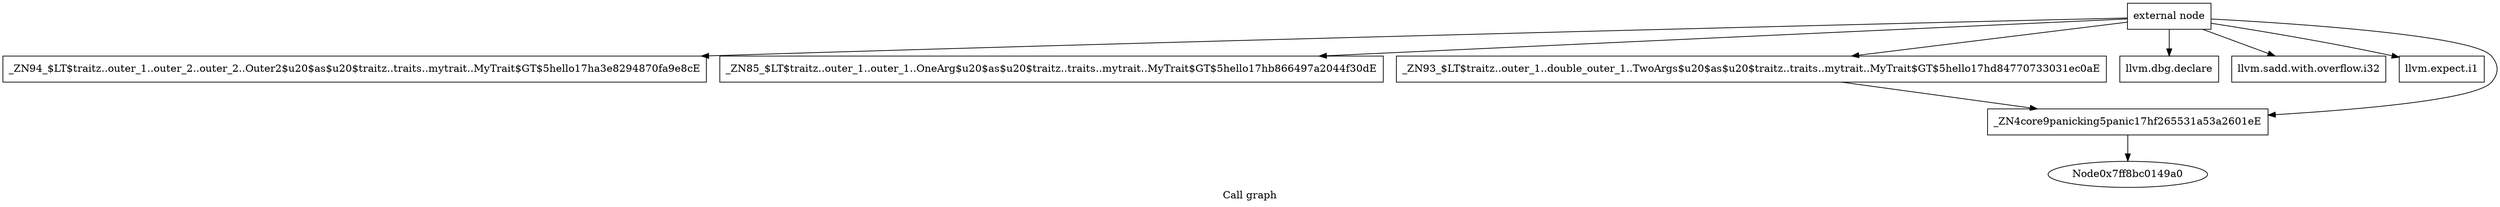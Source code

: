 digraph "Call graph" {
	label="Call graph";

	Node0x7ff8bc014970 [shape=record,label="{external node}"];
	Node0x7ff8bc014970 -> Node0x7ff8bc011960;
	Node0x7ff8bc014970 -> Node0x7ff8bc0119c0;
	Node0x7ff8bc014970 -> Node0x7ff8bc011a60;
	Node0x7ff8bc014970 -> Node0x7ff8bc011ba0;
	Node0x7ff8bc014970 -> Node0x7ff8bc011c00;
	Node0x7ff8bc014970 -> Node0x7ff8bc011d30;
	Node0x7ff8bc014970 -> Node0x7ff8bc011b40;
	Node0x7ff8bc011a60 [shape=record,label="{_ZN93_$LT$traitz..outer_1..double_outer_1..TwoArgs$u20$as$u20$traitz..traits..mytrait..MyTrait$GT$5hello17hd84770733031ec0aE}"];
	Node0x7ff8bc011a60 -> Node0x7ff8bc011b40;
	Node0x7ff8bc011ba0 [shape=record,label="{llvm.dbg.declare}"];
	Node0x7ff8bc011c00 [shape=record,label="{llvm.sadd.with.overflow.i32}"];
	Node0x7ff8bc011d30 [shape=record,label="{llvm.expect.i1}"];
	Node0x7ff8bc011b40 [shape=record,label="{_ZN4core9panicking5panic17hf265531a53a2601eE}"];
	Node0x7ff8bc011b40 -> Node0x7ff8bc0149a0;
	Node0x7ff8bc011960 [shape=record,label="{_ZN94_$LT$traitz..outer_1..outer_2..outer_2..Outer2$u20$as$u20$traitz..traits..mytrait..MyTrait$GT$5hello17ha3e8294870fa9e8cE}"];
	Node0x7ff8bc0119c0 [shape=record,label="{_ZN85_$LT$traitz..outer_1..outer_1..OneArg$u20$as$u20$traitz..traits..mytrait..MyTrait$GT$5hello17hb866497a2044f30dE}"];
}

